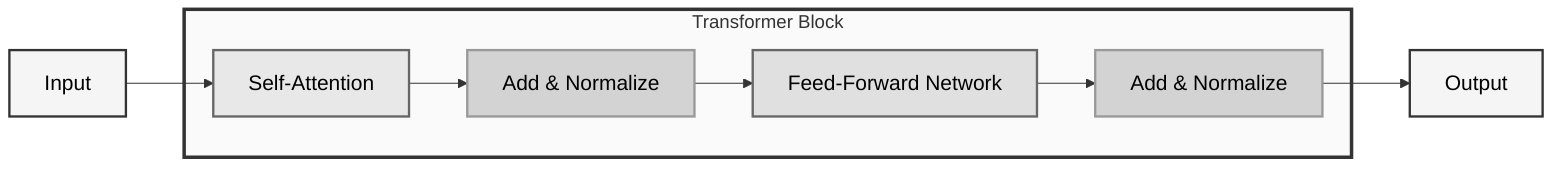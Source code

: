 graph LR
    %% Define nodes
    A[Input] --> B[Self-Attention]
    B --> C[Add & Normalize]
    C --> D[Feed-Forward Network]
    D --> E[Add & Normalize]
    E --> F[Output]

    subgraph TransformerBlock["Transformer Block"]
        direction TB
        B
        C
        D
        E
    end 

    %% Styling
    classDef ioStyle fill:#f5f5f5,stroke:#333,stroke-width:2px,color:#000,font-size:18px;
    classDef attentionStyle fill:#e8e8e8,stroke:#666,stroke-width:2px,color:#000,font-size:18px;
    classDef normStyle fill:#d3d3d3,stroke:#999,stroke-width:2px,color:#000,font-size:18px;
    classDef ffnStyle fill:#e0e0e0,stroke:#666,stroke-width:2px,color:#000,font-size:18px;

    class A,F ioStyle;
    class B attentionStyle;
    class C,E normStyle;
    class D ffnStyle;
    style TransformerBlock fill:#fafafa,stroke:#333,stroke-width:3px;
